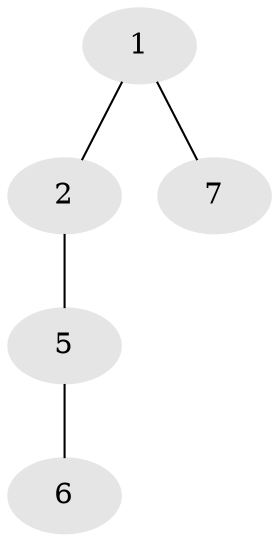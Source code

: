 // Generated by graph-tools (version 1.1) at 2025/46/02/15/25 05:46:28]
// undirected, 5 vertices, 4 edges
graph export_dot {
graph [start="1"]
  node [color=gray90,style=filled];
  1 [super="+3"];
  2 [super="+4"];
  5 [super="+10+11+12+16+17"];
  6 [super="+14+20"];
  7 [super="+8+15"];
  1 -- 2;
  1 -- 7;
  2 -- 5;
  5 -- 6;
}
